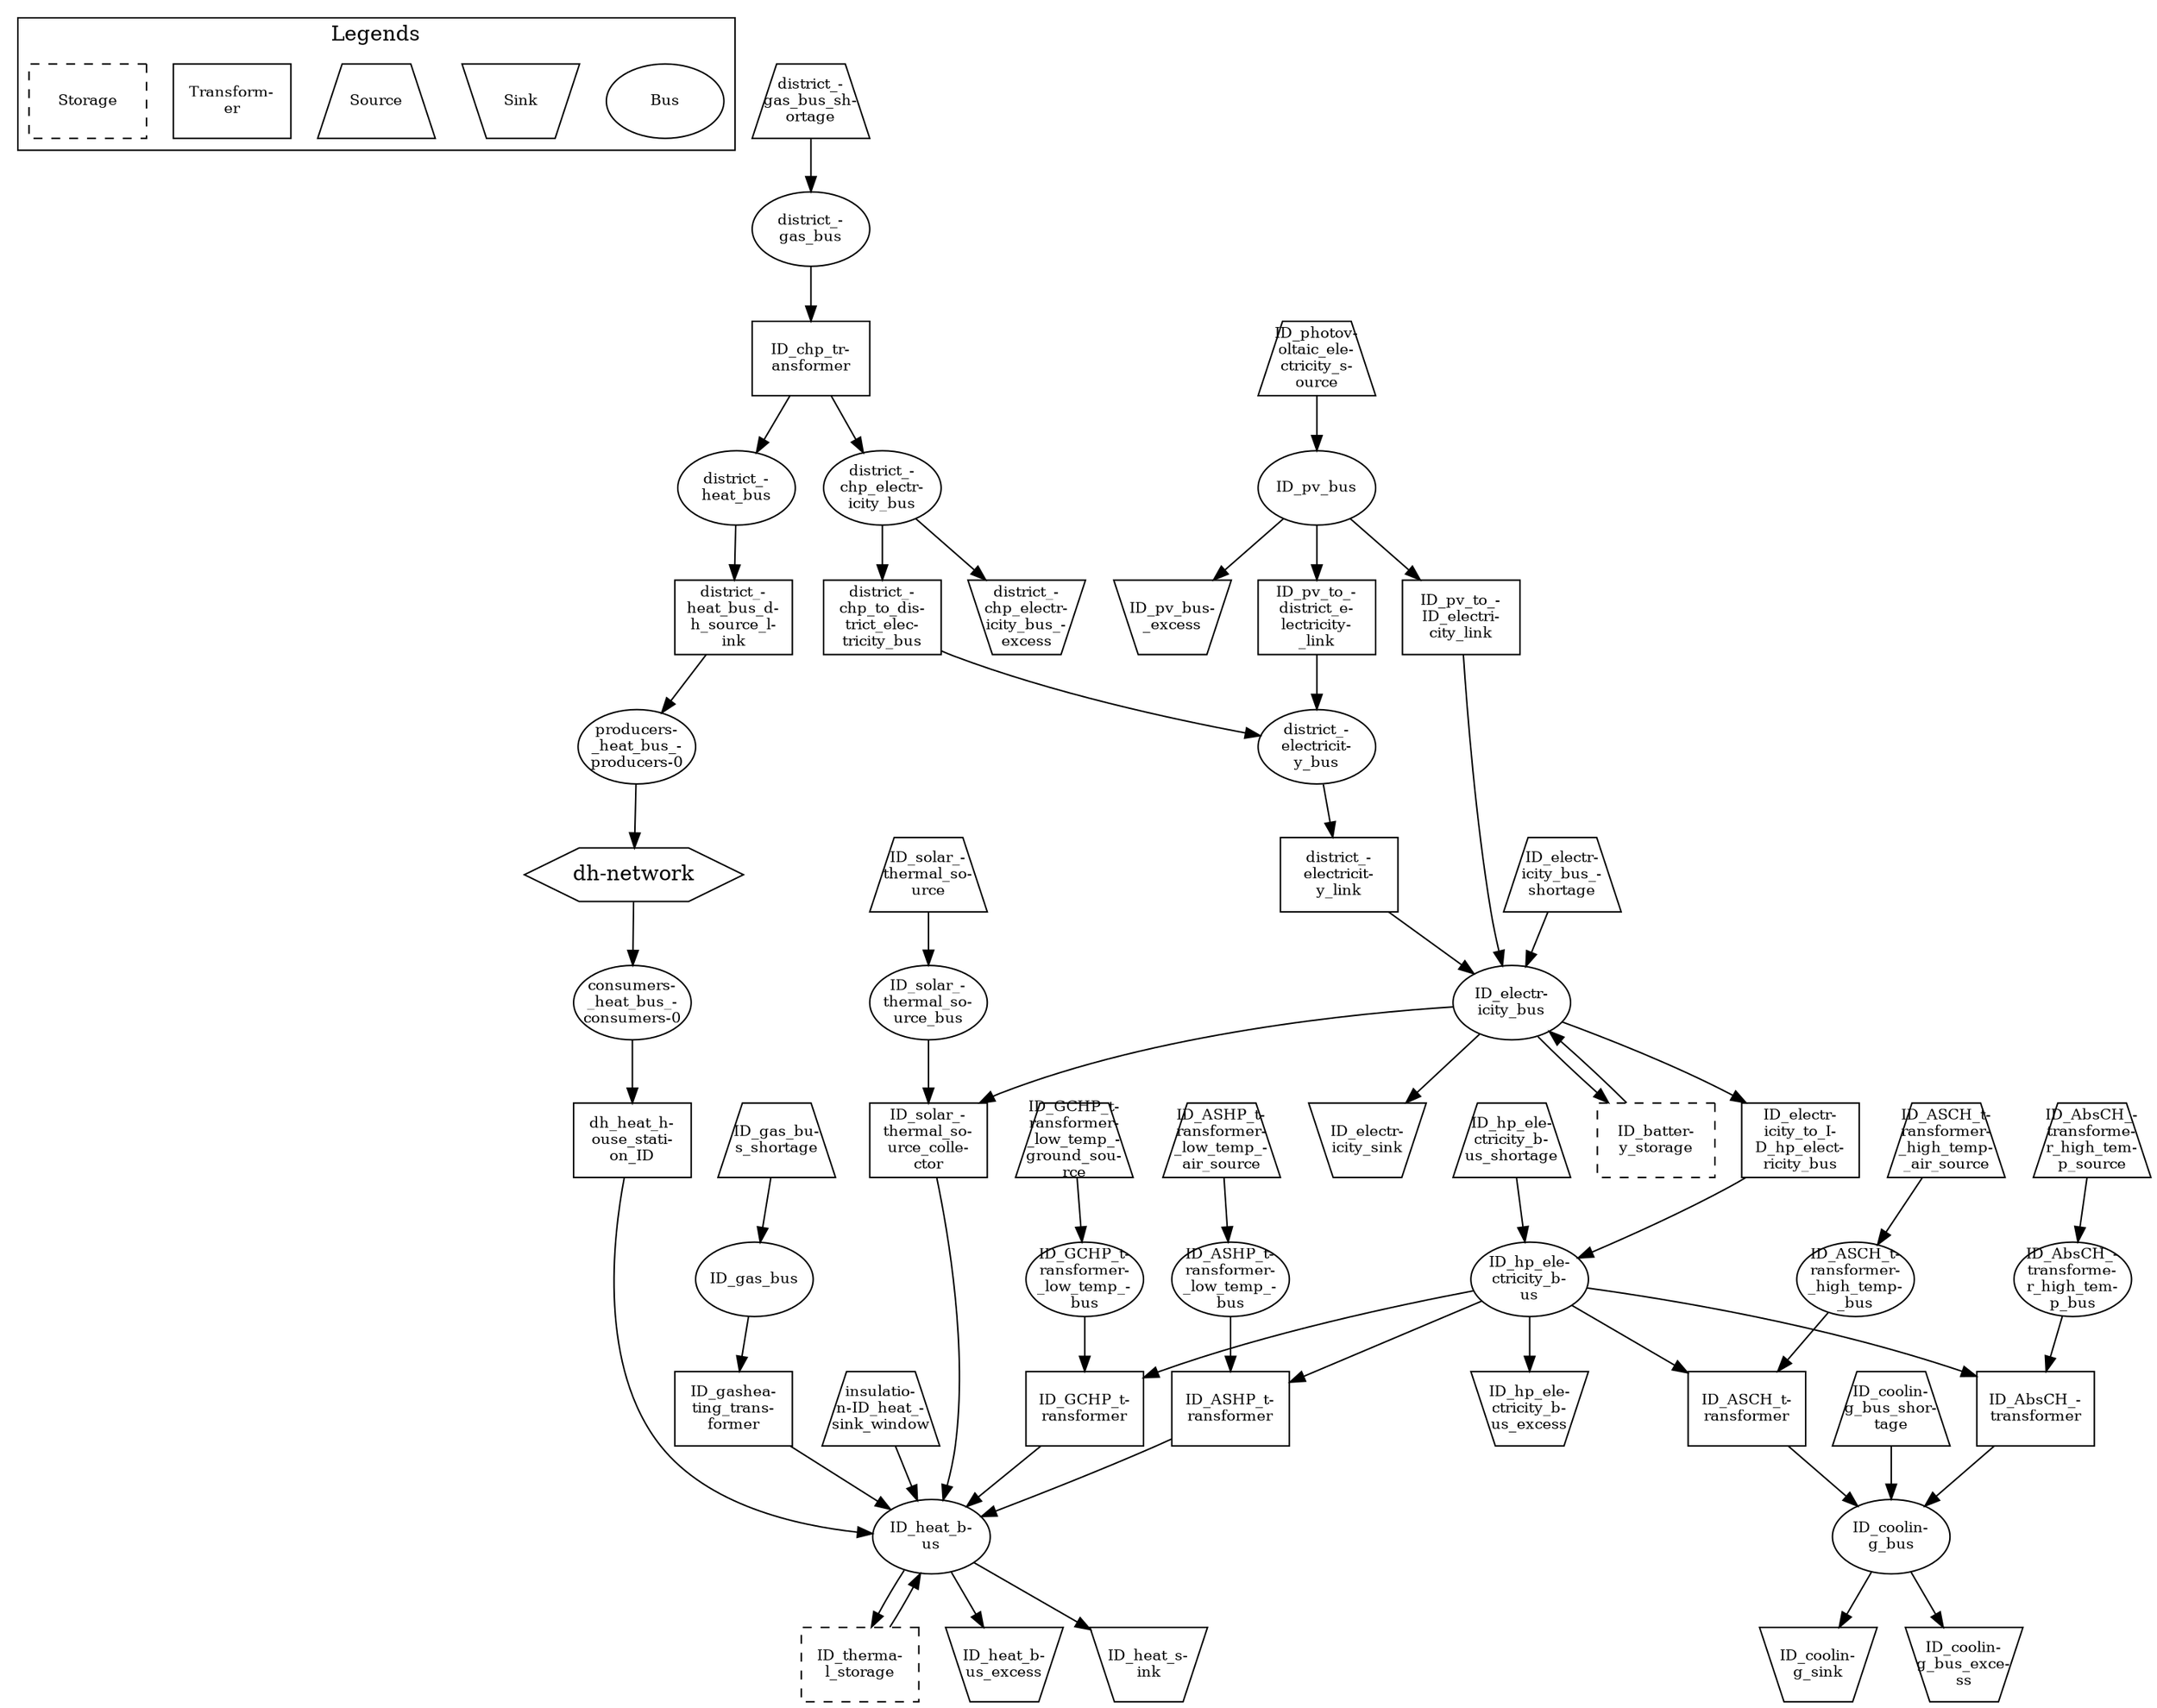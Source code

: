 digraph {
	subgraph cluster_1 {
		color=black
		label=Legends
		Bus [fixedsize=shape fontsize=10 height=0.7 shape=ellipse style="" width=1.1]
		Sink [fixedsize=shape fontsize=10 height=0.7 shape=invtrapezium style="" width=1.1]
		Source [fixedsize=shape fontsize=10 height=0.7 shape=trapezium style="" width=1.1]
		"Transform-
er" [fixedsize=shape fontsize=10 height=0.7 shape=rectangle style="" width=1.1]
		Storage [fixedsize=shape fontsize=10 height=0.7 shape=rectangle style=dashed width=1.1]
	}
	"ID_electr-
icity_bus" [fixedsize=shape fontsize=10 height=0.7 shape=ellipse style="" width=1.1]
	"ID_electr-
icity_bus_-
shortage" [fixedsize=shape fontsize=10 height=0.7 shape=trapezium style="" width=1.1]
	"ID_heat_b-
us" [fixedsize=shape fontsize=10 height=0.7 shape=ellipse style="" width=1.1]
	"ID_heat_b-
us_excess" [fixedsize=shape fontsize=10 height=0.7 shape=invtrapezium style="" width=1.1]
	ID_gas_bus [fixedsize=shape fontsize=10 height=0.7 shape=ellipse style="" width=1.1]
	"ID_gas_bu-
s_shortage" [fixedsize=shape fontsize=10 height=0.7 shape=trapezium style="" width=1.1]
	"ID_coolin-
g_bus" [fixedsize=shape fontsize=10 height=0.7 shape=ellipse style="" width=1.1]
	"ID_coolin-
g_bus_exce-
ss" [fixedsize=shape fontsize=10 height=0.7 shape=invtrapezium style="" width=1.1]
	"ID_coolin-
g_bus_shor-
tage" [fixedsize=shape fontsize=10 height=0.7 shape=trapezium style="" width=1.1]
	ID_pv_bus [fixedsize=shape fontsize=10 height=0.7 shape=ellipse style="" width=1.1]
	"ID_pv_bus-
_excess" [fixedsize=shape fontsize=10 height=0.7 shape=invtrapezium style="" width=1.1]
	"ID_hp_ele-
ctricity_b-
us" [fixedsize=shape fontsize=10 height=0.7 shape=ellipse style="" width=1.1]
	"ID_hp_ele-
ctricity_b-
us_excess" [fixedsize=shape fontsize=10 height=0.7 shape=invtrapezium style="" width=1.1]
	"ID_hp_ele-
ctricity_b-
us_shortage" [fixedsize=shape fontsize=10 height=0.7 shape=trapezium style="" width=1.1]
	"district_-
electricit-
y_bus" [fixedsize=shape fontsize=10 height=0.7 shape=ellipse style="" width=1.1]
	"district_-
chp_electr-
icity_bus" [fixedsize=shape fontsize=10 height=0.7 shape=ellipse style="" width=1.1]
	"district_-
chp_electr-
icity_bus_-
excess" [fixedsize=shape fontsize=10 height=0.7 shape=invtrapezium style="" width=1.1]
	"district_-
gas_bus" [fixedsize=shape fontsize=10 height=0.7 shape=ellipse style="" width=1.1]
	"district_-
gas_bus_sh-
ortage" [fixedsize=shape fontsize=10 height=0.7 shape=trapezium style="" width=1.1]
	"district_-
heat_bus" [fixedsize=shape fontsize=10 height=0.7 shape=ellipse style="" width=1.1]
	"ID_electr-
icity_sink" [fixedsize=shape fontsize=10 height=0.7 shape=invtrapezium style="" width=1.1]
	"ID_heat_s-
ink" [fixedsize=shape fontsize=10 height=0.7 shape=invtrapezium style="" width=1.1]
	"insulatio-
n-ID_heat_-
sink_window" [fixedsize=shape fontsize=10 height=0.7 shape=trapezium style="" width=1.1]
	"ID_coolin-
g_sink" [fixedsize=shape fontsize=10 height=0.7 shape=invtrapezium style="" width=1.1]
	"ID_batter-
y_storage" [fixedsize=shape fontsize=10 height=0.7 shape=rectangle style=dashed width=1.1]
	"ID_therma-
l_storage" [fixedsize=shape fontsize=10 height=0.7 shape=rectangle style=dashed width=1.1]
	"ID_pv_to_-
ID_electri-
city_link" [fixedsize=shape fontsize=10 height=0.7 shape=rectangle style="" width=1.1]
	"ID_electr-
icity_to_I-
D_hp_elect-
ricity_bus" [fixedsize=shape fontsize=10 height=0.7 shape=rectangle style="" width=1.1]
	"district_-
electricit-
y_link" [fixedsize=shape fontsize=10 height=0.7 shape=rectangle style="" width=1.1]
	"district_-
chp_to_dis-
trict_elec-
tricity_bus" [fixedsize=shape fontsize=10 height=0.7 shape=rectangle style="" width=1.1]
	"ID_pv_to_-
district_e-
lectricity-
_link" [fixedsize=shape fontsize=10 height=0.7 shape=rectangle style="" width=1.1]
	"ID_gashea-
ting_trans-
former" [fixedsize=shape fontsize=10 height=0.7 shape=rectangle style="" width=1.1]
	"ID_GCHP_t-
ransformer-
_low_temp_-
bus" [fixedsize=shape fontsize=10 height=0.7 shape=ellipse style="" width=1.1]
	"ID_GCHP_t-
ransformer-
_low_temp_-
ground_sou-
rce" [fixedsize=shape fontsize=10 height=0.7 shape=trapezium style="" width=1.1]
	"ID_GCHP_t-
ransformer" [fixedsize=shape fontsize=10 height=0.7 shape=rectangle style="" width=1.1]
	"ID_ASCH_t-
ransformer-
_high_temp-
_bus" [fixedsize=shape fontsize=10 height=0.7 shape=ellipse style="" width=1.1]
	"ID_ASCH_t-
ransformer-
_high_temp-
_air_source" [fixedsize=shape fontsize=10 height=0.7 shape=trapezium style="" width=1.1]
	"ID_ASCH_t-
ransformer" [fixedsize=shape fontsize=10 height=0.7 shape=rectangle style="" width=1.1]
	"ID_AbsCH_-
transforme-
r_high_tem-
p_bus" [fixedsize=shape fontsize=10 height=0.7 shape=ellipse style="" width=1.1]
	"ID_AbsCH_-
transforme-
r_high_tem-
p_source" [fixedsize=shape fontsize=10 height=0.7 shape=trapezium style="" width=1.1]
	"ID_AbsCH_-
transformer" [fixedsize=shape fontsize=10 height=0.7 shape=rectangle style="" width=1.1]
	"ID_ASHP_t-
ransformer-
_low_temp_-
bus" [fixedsize=shape fontsize=10 height=0.7 shape=ellipse style="" width=1.1]
	"ID_ASHP_t-
ransformer-
_low_temp_-
air_source" [fixedsize=shape fontsize=10 height=0.7 shape=trapezium style="" width=1.1]
	"ID_ASHP_t-
ransformer" [fixedsize=shape fontsize=10 height=0.7 shape=rectangle style="" width=1.1]
	"ID_chp_tr-
ansformer" [fixedsize=shape fontsize=10 height=0.7 shape=rectangle style="" width=1.1]
	"ID_photov-
oltaic_ele-
ctricity_s-
ource" [fixedsize=shape fontsize=10 height=0.7 shape=trapezium style="" width=1.1]
	"ID_solar_-
thermal_so-
urce_bus" [fixedsize=shape fontsize=10 height=0.7 shape=ellipse style="" width=1.1]
	"ID_solar_-
thermal_so-
urce" [fixedsize=shape fontsize=10 height=0.7 shape=trapezium style="" width=1.1]
	"ID_solar_-
thermal_so-
urce_colle-
ctor" [fixedsize=shape fontsize=10 height=0.7 shape=rectangle style="" width=1.1]
	"consumers-
_heat_bus_-
consumers-0" [fixedsize=shape fontsize=10 height=0.7 shape=ellipse style="" width=1.1]
	"producers-
_heat_bus_-
producers-0" [fixedsize=shape fontsize=10 height=0.7 shape=ellipse style="" width=1.1]
	"dh-network" [label="dh-network" shape=hexagon]
	"dh_heat_h-
ouse_stati-
on_ID" [fixedsize=shape fontsize=10 height=0.7 shape=rectangle style="" width=1.1]
	"district_-
heat_bus_d-
h_source_l-
ink" [fixedsize=shape fontsize=10 height=0.7 shape=rectangle style="" width=1.1]
	"ID_pv_to_-
ID_electri-
city_link" -> "ID_electr-
icity_bus"
	"ID_electr-
icity_bus_-
shortage" -> "ID_electr-
icity_bus"
	"district_-
electricit-
y_link" -> "ID_electr-
icity_bus"
	"ID_batter-
y_storage" -> "ID_electr-
icity_bus"
	"ID_electr-
icity_bus" -> "ID_electr-
icity_sink"
	"ID_electr-
icity_bus" -> "ID_batter-
y_storage"
	"ID_electr-
icity_bus" -> "ID_electr-
icity_to_I-
D_hp_elect-
ricity_bus"
	"ID_electr-
icity_bus" -> "ID_solar_-
thermal_so-
urce_colle-
ctor"
	"ID_gashea-
ting_trans-
former" -> "ID_heat_b-
us"
	"dh_heat_h-
ouse_stati-
on_ID" -> "ID_heat_b-
us"
	"insulatio-
n-ID_heat_-
sink_window" -> "ID_heat_b-
us"
	"ID_GCHP_t-
ransformer" -> "ID_heat_b-
us"
	"ID_solar_-
thermal_so-
urce_colle-
ctor" -> "ID_heat_b-
us"
	"ID_ASHP_t-
ransformer" -> "ID_heat_b-
us"
	"ID_therma-
l_storage" -> "ID_heat_b-
us"
	"ID_heat_b-
us" -> "ID_heat_b-
us_excess"
	"ID_heat_b-
us" -> "ID_heat_s-
ink"
	"ID_heat_b-
us" -> "ID_therma-
l_storage"
	"ID_gas_bu-
s_shortage" -> ID_gas_bus
	ID_gas_bus -> "ID_gashea-
ting_trans-
former"
	"ID_coolin-
g_bus_shor-
tage" -> "ID_coolin-
g_bus"
	"ID_AbsCH_-
transformer" -> "ID_coolin-
g_bus"
	"ID_ASCH_t-
ransformer" -> "ID_coolin-
g_bus"
	"ID_coolin-
g_bus" -> "ID_coolin-
g_bus_exce-
ss"
	"ID_coolin-
g_bus" -> "ID_coolin-
g_sink"
	"ID_photov-
oltaic_ele-
ctricity_s-
ource" -> ID_pv_bus
	ID_pv_bus -> "ID_pv_bus-
_excess"
	ID_pv_bus -> "ID_pv_to_-
ID_electri-
city_link"
	ID_pv_bus -> "ID_pv_to_-
district_e-
lectricity-
_link"
	"ID_hp_ele-
ctricity_b-
us_shortage" -> "ID_hp_ele-
ctricity_b-
us"
	"ID_electr-
icity_to_I-
D_hp_elect-
ricity_bus" -> "ID_hp_ele-
ctricity_b-
us"
	"ID_hp_ele-
ctricity_b-
us" -> "ID_hp_ele-
ctricity_b-
us_excess"
	"ID_hp_ele-
ctricity_b-
us" -> "ID_GCHP_t-
ransformer"
	"ID_hp_ele-
ctricity_b-
us" -> "ID_ASCH_t-
ransformer"
	"ID_hp_ele-
ctricity_b-
us" -> "ID_AbsCH_-
transformer"
	"ID_hp_ele-
ctricity_b-
us" -> "ID_ASHP_t-
ransformer"
	"ID_pv_to_-
district_e-
lectricity-
_link" -> "district_-
electricit-
y_bus"
	"district_-
chp_to_dis-
trict_elec-
tricity_bus" -> "district_-
electricit-
y_bus"
	"district_-
electricit-
y_bus" -> "district_-
electricit-
y_link"
	"ID_chp_tr-
ansformer" -> "district_-
chp_electr-
icity_bus"
	"district_-
chp_electr-
icity_bus" -> "district_-
chp_electr-
icity_bus_-
excess"
	"district_-
chp_electr-
icity_bus" -> "district_-
chp_to_dis-
trict_elec-
tricity_bus"
	"district_-
gas_bus_sh-
ortage" -> "district_-
gas_bus"
	"district_-
gas_bus" -> "ID_chp_tr-
ansformer"
	"ID_chp_tr-
ansformer" -> "district_-
heat_bus"
	"district_-
heat_bus" -> "district_-
heat_bus_d-
h_source_l-
ink"
	"ID_GCHP_t-
ransformer-
_low_temp_-
ground_sou-
rce" -> "ID_GCHP_t-
ransformer-
_low_temp_-
bus"
	"ID_GCHP_t-
ransformer-
_low_temp_-
bus" -> "ID_GCHP_t-
ransformer"
	"ID_ASCH_t-
ransformer-
_high_temp-
_air_source" -> "ID_ASCH_t-
ransformer-
_high_temp-
_bus"
	"ID_ASCH_t-
ransformer-
_high_temp-
_bus" -> "ID_ASCH_t-
ransformer"
	"ID_AbsCH_-
transforme-
r_high_tem-
p_source" -> "ID_AbsCH_-
transforme-
r_high_tem-
p_bus"
	"ID_AbsCH_-
transforme-
r_high_tem-
p_bus" -> "ID_AbsCH_-
transformer"
	"ID_ASHP_t-
ransformer-
_low_temp_-
air_source" -> "ID_ASHP_t-
ransformer-
_low_temp_-
bus"
	"ID_ASHP_t-
ransformer-
_low_temp_-
bus" -> "ID_ASHP_t-
ransformer"
	"ID_solar_-
thermal_so-
urce" -> "ID_solar_-
thermal_so-
urce_bus"
	"ID_solar_-
thermal_so-
urce_bus" -> "ID_solar_-
thermal_so-
urce_colle-
ctor"
	"dh-network" -> "consumers-
_heat_bus_-
consumers-0"
	"consumers-
_heat_bus_-
consumers-0" -> "dh_heat_h-
ouse_stati-
on_ID"
	"district_-
heat_bus_d-
h_source_l-
ink" -> "producers-
_heat_bus_-
producers-0"
	"producers-
_heat_bus_-
producers-0" -> "dh-network"
}
